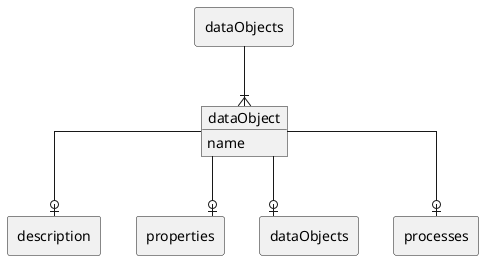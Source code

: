 @startuml
allowmixing
skinparam linetype ortho

rectangle "dataObjects" as p1
rectangle "description" as c1
rectangle "properties" as c2
rectangle "dataObjects" as c3
rectangle "processes" as c4
object "dataObject" as e
e : name
p1 --|{ e
e --o| c1
e --o| c2
e --o| c3
e --o| c4
@enduml